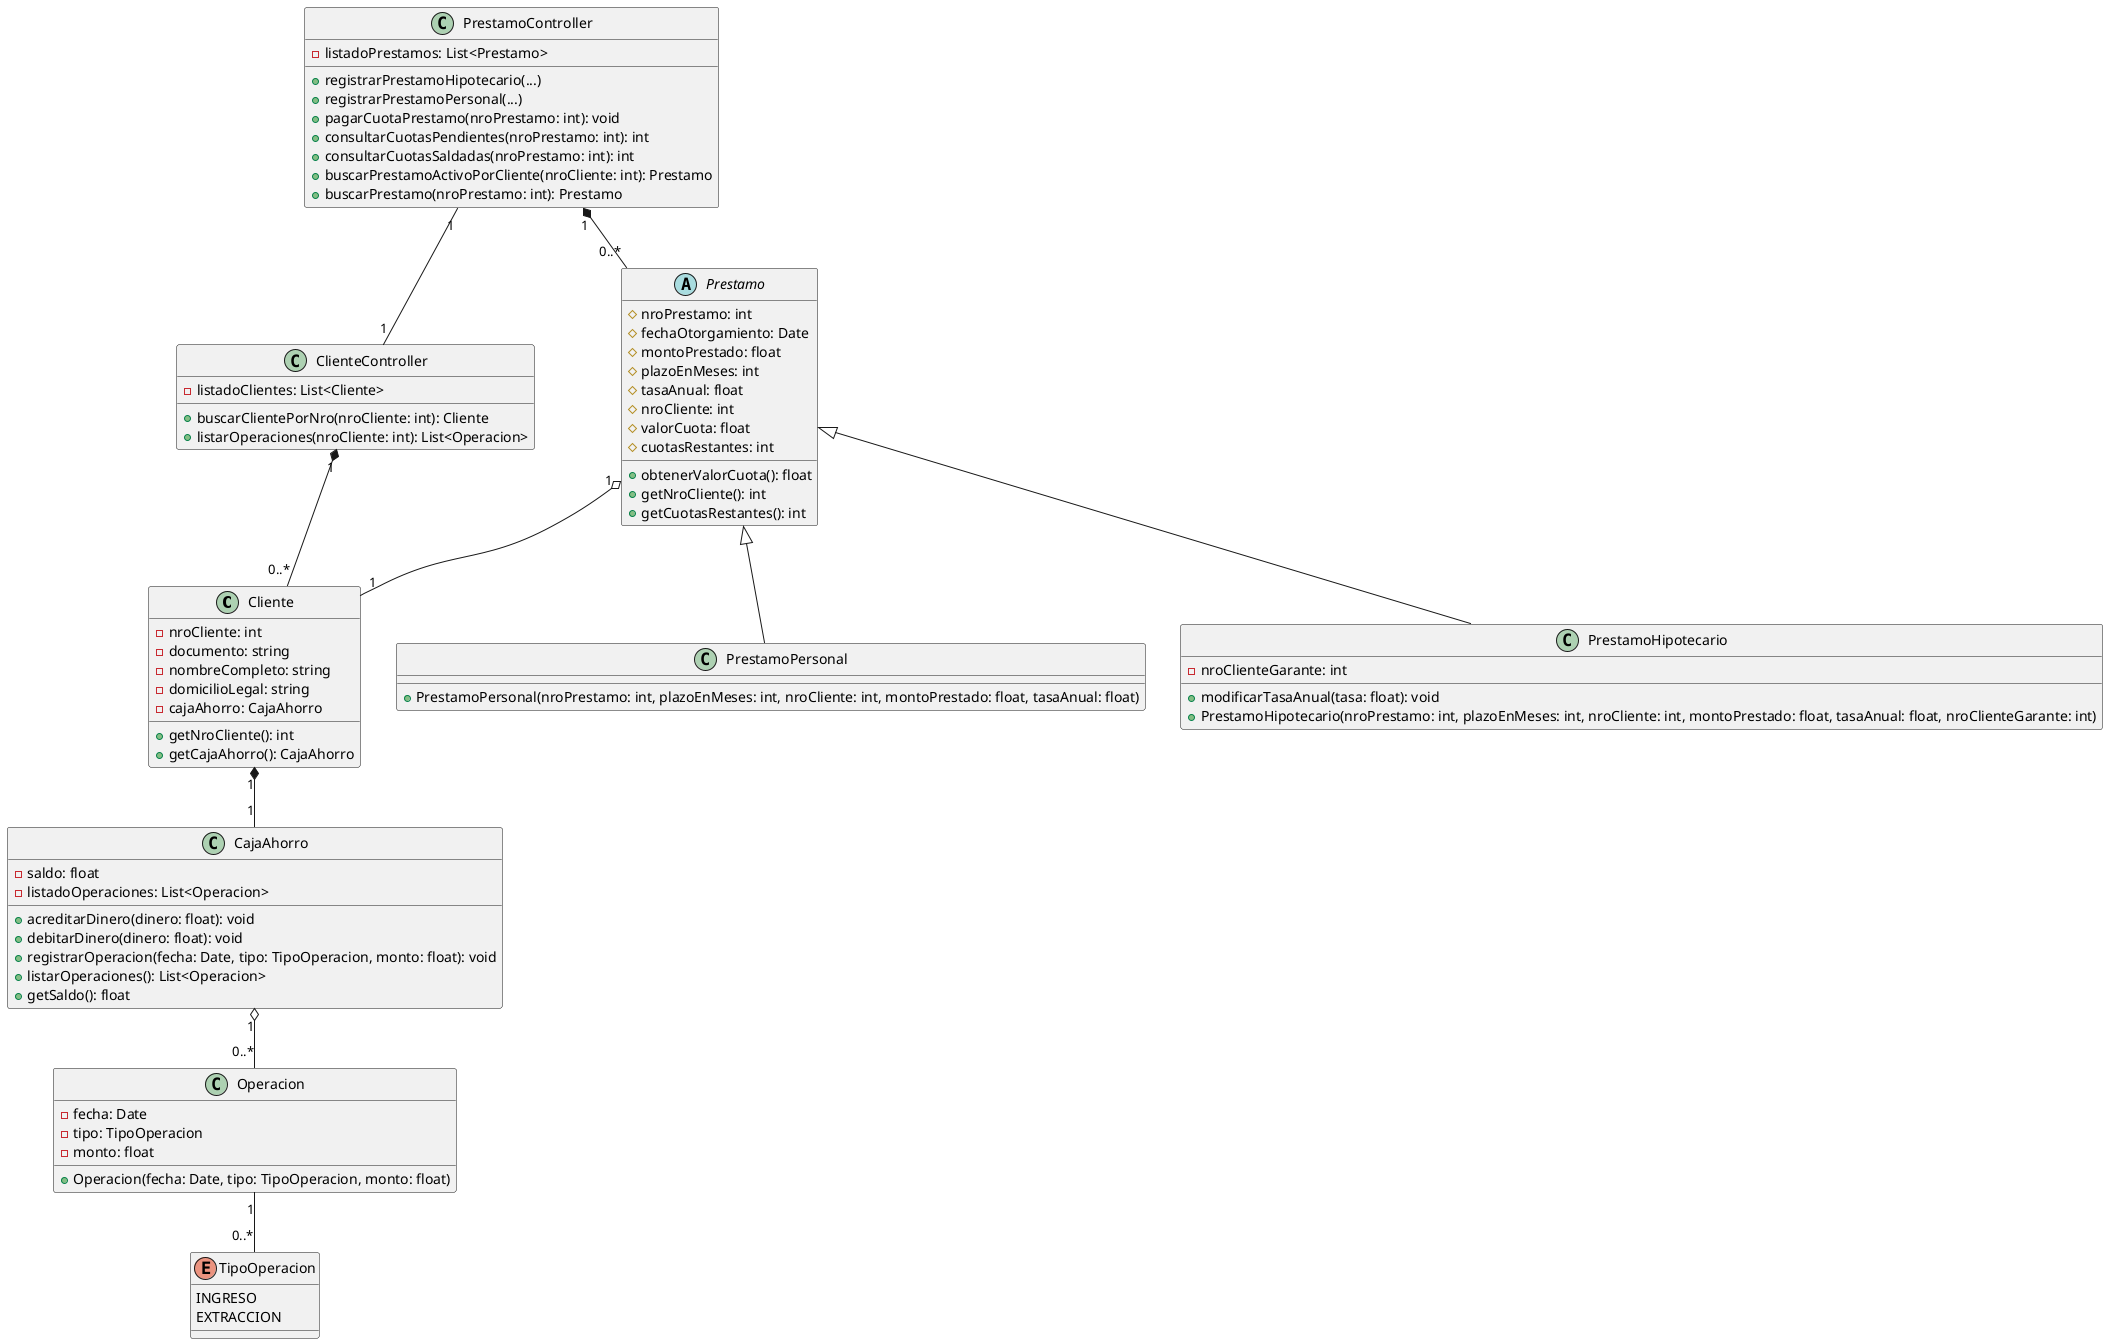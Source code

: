 @startuml
' Diagrama de clases - Banco Gestión de Préstamos (ajustado según tus indicaciones)

class Cliente {
  -nroCliente: int
  -documento: string
  -nombreCompleto: string
  -domicilioLegal: string
  -cajaAhorro: CajaAhorro
  +getNroCliente(): int
  +getCajaAhorro(): CajaAhorro
}

class CajaAhorro {
  -saldo: float
  -listadoOperaciones: List<Operacion>
  +acreditarDinero(dinero: float): void
  +debitarDinero(dinero: float): void
  +registrarOperacion(fecha: Date, tipo: TipoOperacion, monto: float): void
  +listarOperaciones(): List<Operacion>
  +getSaldo(): float
}

class Operacion {
  -fecha: Date
  -tipo: TipoOperacion
  -monto: float
  +Operacion(fecha: Date, tipo: TipoOperacion, monto: float)
}

enum TipoOperacion {
  INGRESO
  EXTRACCION
}

abstract class Prestamo {
  #nroPrestamo: int
  #fechaOtorgamiento: Date
  #montoPrestado: float
  #plazoEnMeses: int
  #tasaAnual: float
  #nroCliente: int
  #valorCuota: float
  #cuotasRestantes: int
  +obtenerValorCuota(): float
  +getNroCliente(): int
  +getCuotasRestantes(): int
}

class PrestamoPersonal {
  +PrestamoPersonal(nroPrestamo: int, plazoEnMeses: int, nroCliente: int, montoPrestado: float, tasaAnual: float)
}

class PrestamoHipotecario {
  -nroClienteGarante: int
  +modificarTasaAnual(tasa: float): void
  +PrestamoHipotecario(nroPrestamo: int, plazoEnMeses: int, nroCliente: int, montoPrestado: float, tasaAnual: float, nroClienteGarante: int)
}

class ClienteController {
  -listadoClientes: List<Cliente>
  +buscarClientePorNro(nroCliente: int): Cliente
  +listarOperaciones(nroCliente: int): List<Operacion>
}

class PrestamoController {
  -listadoPrestamos: List<Prestamo>
  +registrarPrestamoHipotecario(...)
  +registrarPrestamoPersonal(...)
  +pagarCuotaPrestamo(nroPrestamo: int): void
  +consultarCuotasPendientes(nroPrestamo: int): int
  +consultarCuotasSaldadas(nroPrestamo: int): int
  +buscarPrestamoActivoPorCliente(nroCliente: int): Prestamo
  +buscarPrestamo(nroPrestamo: int): Prestamo
}

' Relaciones ajustadas
ClienteController "1" *-- "0..*" Cliente
PrestamoController "1" *-- "0..*" Prestamo
PrestamoController "1" -- "1" ClienteController
Prestamo "1" o-- "1" Cliente
Prestamo <|-- PrestamoPersonal
Prestamo <|-- PrestamoHipotecario
CajaAhorro "1" o-- "0..*" Operacion
Cliente "1" *-- "1" CajaAhorro
Operacion "1" -- "0..*" TipoOperacion


@enduml